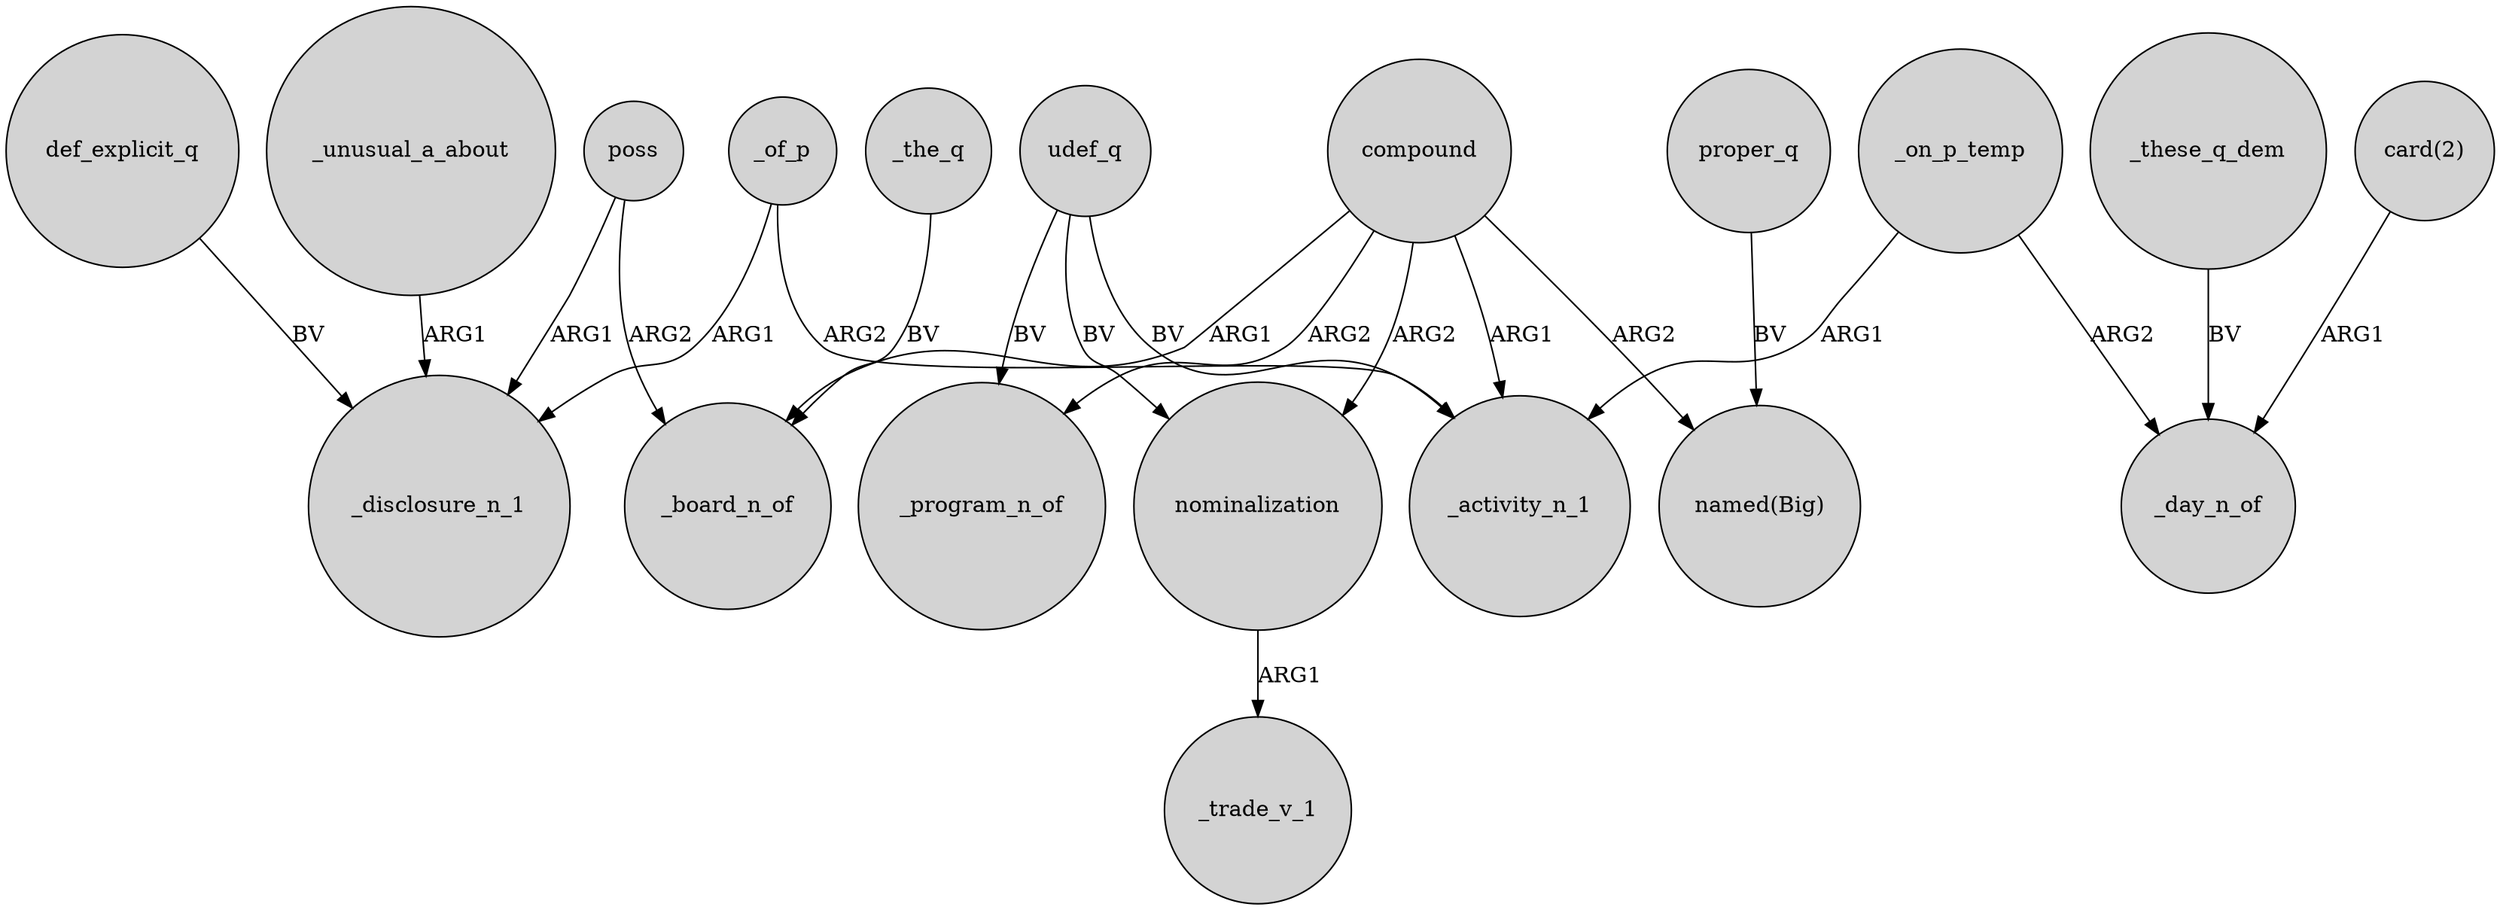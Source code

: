 digraph {
	node [shape=circle style=filled]
	_of_p -> _disclosure_n_1 [label=ARG1]
	_of_p -> _activity_n_1 [label=ARG2]
	def_explicit_q -> _disclosure_n_1 [label=BV]
	compound -> "named(Big)" [label=ARG2]
	udef_q -> nominalization [label=BV]
	poss -> _disclosure_n_1 [label=ARG1]
	"card(2)" -> _day_n_of [label=ARG1]
	_unusual_a_about -> _disclosure_n_1 [label=ARG1]
	_the_q -> _board_n_of [label=BV]
	udef_q -> _program_n_of [label=BV]
	_these_q_dem -> _day_n_of [label=BV]
	compound -> nominalization [label=ARG2]
	compound -> _program_n_of [label=ARG2]
	_on_p_temp -> _activity_n_1 [label=ARG1]
	compound -> _board_n_of [label=ARG1]
	poss -> _board_n_of [label=ARG2]
	proper_q -> "named(Big)" [label=BV]
	udef_q -> _activity_n_1 [label=BV]
	_on_p_temp -> _day_n_of [label=ARG2]
	nominalization -> _trade_v_1 [label=ARG1]
	compound -> _activity_n_1 [label=ARG1]
}
